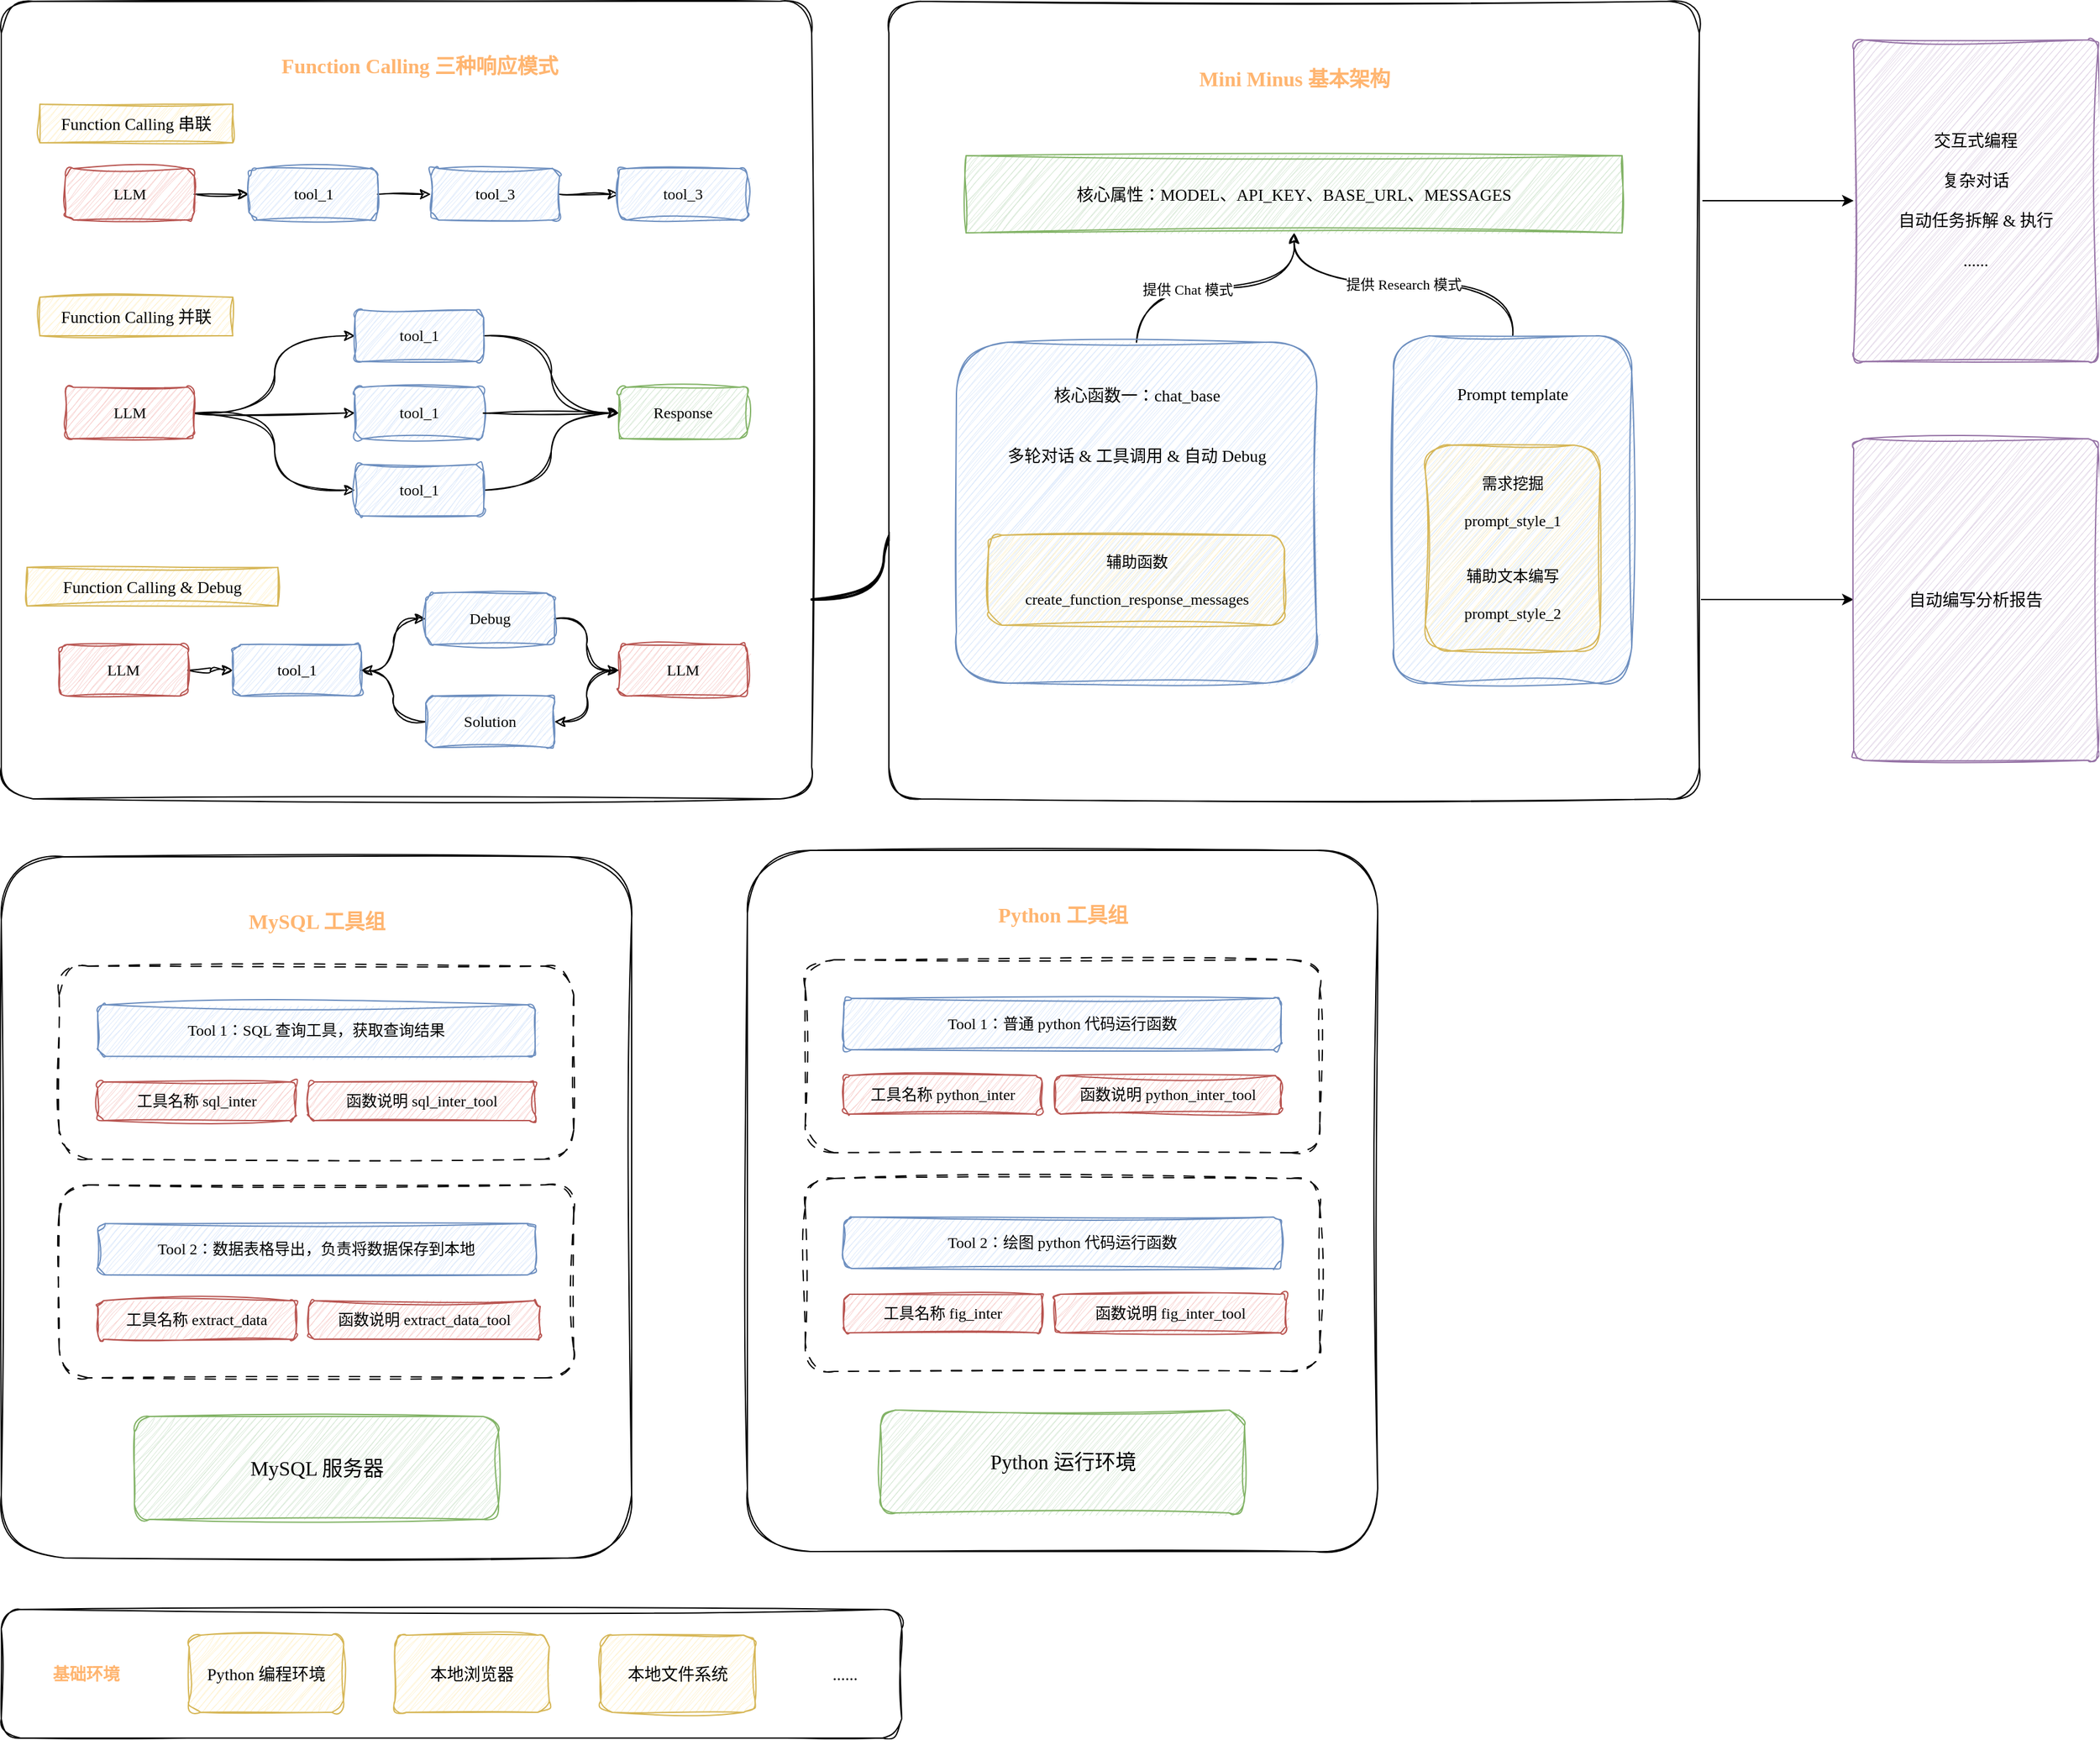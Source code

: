 <mxfile version="26.2.10">
  <diagram name="第 1 页" id="suB4warGQV20kbHiYEps">
    <mxGraphModel dx="1236" dy="771" grid="1" gridSize="10" guides="1" tooltips="1" connect="1" arrows="1" fold="1" page="1" pageScale="1" pageWidth="827" pageHeight="1169" math="0" shadow="0">
      <root>
        <mxCell id="0" />
        <mxCell id="1" parent="0" />
        <mxCell id="6bVg7uPTFIk4U3r5YO_5-1" value="" style="rounded=1;whiteSpace=wrap;html=1;sketch=1;curveFitting=1;jiggle=2;fontFamily=Comic Sans MS;fontSize=13;" vertex="1" parent="1">
          <mxGeometry x="80" y="1340" width="700" height="100" as="geometry" />
        </mxCell>
        <mxCell id="6bVg7uPTFIk4U3r5YO_5-2" value="Python 编程环境" style="rounded=1;whiteSpace=wrap;html=1;sketch=1;curveFitting=1;jiggle=2;fillColor=#fff2cc;strokeColor=#d6b656;fontFamily=Comic Sans MS;fontSize=13;" vertex="1" parent="1">
          <mxGeometry x="226" y="1360" width="120" height="60" as="geometry" />
        </mxCell>
        <mxCell id="6bVg7uPTFIk4U3r5YO_5-3" value="基础环境" style="text;html=1;align=center;verticalAlign=middle;whiteSpace=wrap;rounded=0;sketch=1;curveFitting=1;jiggle=2;fontFamily=Comic Sans MS;fontSize=13;fontColor=#FFB570;fontStyle=1" vertex="1" parent="1">
          <mxGeometry x="116" y="1375" width="60" height="30" as="geometry" />
        </mxCell>
        <mxCell id="6bVg7uPTFIk4U3r5YO_5-4" value="本地浏览器" style="rounded=1;whiteSpace=wrap;html=1;sketch=1;curveFitting=1;jiggle=2;fillColor=#fff2cc;strokeColor=#d6b656;fontFamily=Comic Sans MS;fontSize=13;" vertex="1" parent="1">
          <mxGeometry x="386" y="1360" width="120" height="60" as="geometry" />
        </mxCell>
        <mxCell id="6bVg7uPTFIk4U3r5YO_5-5" value="本地文件系统" style="rounded=1;whiteSpace=wrap;html=1;sketch=1;curveFitting=1;jiggle=2;fillColor=#fff2cc;strokeColor=#d6b656;fontFamily=Comic Sans MS;fontSize=13;" vertex="1" parent="1">
          <mxGeometry x="546" y="1360" width="120" height="60" as="geometry" />
        </mxCell>
        <mxCell id="6bVg7uPTFIk4U3r5YO_5-6" value="......" style="text;html=1;align=center;verticalAlign=middle;whiteSpace=wrap;rounded=0;sketch=1;curveFitting=1;jiggle=2;fontFamily=Comic Sans MS;fontSize=13;" vertex="1" parent="1">
          <mxGeometry x="706" y="1375" width="60" height="30" as="geometry" />
        </mxCell>
        <mxCell id="6bVg7uPTFIk4U3r5YO_5-105" style="edgeStyle=orthogonalEdgeStyle;rounded=0;orthogonalLoop=1;jettySize=auto;html=1;exitX=1;exitY=0.25;exitDx=0;exitDy=0;curved=1;" edge="1" parent="1" source="6bVg7uPTFIk4U3r5YO_5-49" target="6bVg7uPTFIk4U3r5YO_5-103">
          <mxGeometry relative="1" as="geometry" />
        </mxCell>
        <mxCell id="6bVg7uPTFIk4U3r5YO_5-107" style="edgeStyle=orthogonalEdgeStyle;rounded=0;orthogonalLoop=1;jettySize=auto;html=1;exitX=1;exitY=0.75;exitDx=0;exitDy=0;curved=1;" edge="1" parent="1" source="6bVg7uPTFIk4U3r5YO_5-49" target="6bVg7uPTFIk4U3r5YO_5-106">
          <mxGeometry relative="1" as="geometry" />
        </mxCell>
        <mxCell id="6bVg7uPTFIk4U3r5YO_5-50" value="" style="group" vertex="1" connectable="0" parent="1">
          <mxGeometry x="80" y="90" width="630" height="620" as="geometry" />
        </mxCell>
        <mxCell id="6bVg7uPTFIk4U3r5YO_5-7" value="" style="rounded=1;whiteSpace=wrap;html=1;arcSize=4;fontFamily=Comic Sans MS;sketch=1;curveFitting=1;jiggle=2;" vertex="1" parent="6bVg7uPTFIk4U3r5YO_5-50">
          <mxGeometry width="630" height="620" as="geometry" />
        </mxCell>
        <mxCell id="6bVg7uPTFIk4U3r5YO_5-8" value="Function Calling 三种响应模式" style="text;html=1;align=center;verticalAlign=middle;whiteSpace=wrap;rounded=0;fontSize=16;fontFamily=Comic Sans MS;fontColor=#FFB570;fontStyle=1" vertex="1" parent="6bVg7uPTFIk4U3r5YO_5-50">
          <mxGeometry x="194.5" y="30" width="261" height="40" as="geometry" />
        </mxCell>
        <mxCell id="6bVg7uPTFIk4U3r5YO_5-12" value="" style="edgeStyle=orthogonalEdgeStyle;rounded=0;orthogonalLoop=1;jettySize=auto;html=1;fontFamily=Comic Sans MS;sketch=1;curveFitting=1;jiggle=2;" edge="1" parent="6bVg7uPTFIk4U3r5YO_5-50" source="6bVg7uPTFIk4U3r5YO_5-9" target="6bVg7uPTFIk4U3r5YO_5-10">
          <mxGeometry relative="1" as="geometry" />
        </mxCell>
        <mxCell id="6bVg7uPTFIk4U3r5YO_5-9" value="LLM" style="rounded=1;whiteSpace=wrap;html=1;fillColor=#f8cecc;strokeColor=#b85450;fontFamily=Comic Sans MS;sketch=1;curveFitting=1;jiggle=2;" vertex="1" parent="6bVg7uPTFIk4U3r5YO_5-50">
          <mxGeometry x="50" y="130" width="100" height="40" as="geometry" />
        </mxCell>
        <mxCell id="6bVg7uPTFIk4U3r5YO_5-13" value="" style="edgeStyle=orthogonalEdgeStyle;rounded=0;orthogonalLoop=1;jettySize=auto;html=1;fontFamily=Comic Sans MS;sketch=1;curveFitting=1;jiggle=2;" edge="1" parent="6bVg7uPTFIk4U3r5YO_5-50" source="6bVg7uPTFIk4U3r5YO_5-10" target="6bVg7uPTFIk4U3r5YO_5-11">
          <mxGeometry relative="1" as="geometry" />
        </mxCell>
        <mxCell id="6bVg7uPTFIk4U3r5YO_5-10" value="tool_1" style="rounded=1;whiteSpace=wrap;html=1;fillColor=#dae8fc;strokeColor=#6c8ebf;fontFamily=Comic Sans MS;sketch=1;curveFitting=1;jiggle=2;" vertex="1" parent="6bVg7uPTFIk4U3r5YO_5-50">
          <mxGeometry x="192.5" y="130" width="100" height="40" as="geometry" />
        </mxCell>
        <mxCell id="6bVg7uPTFIk4U3r5YO_5-15" value="" style="edgeStyle=orthogonalEdgeStyle;rounded=0;orthogonalLoop=1;jettySize=auto;html=1;fontFamily=Comic Sans MS;sketch=1;curveFitting=1;jiggle=2;" edge="1" parent="6bVg7uPTFIk4U3r5YO_5-50" source="6bVg7uPTFIk4U3r5YO_5-11" target="6bVg7uPTFIk4U3r5YO_5-14">
          <mxGeometry relative="1" as="geometry" />
        </mxCell>
        <mxCell id="6bVg7uPTFIk4U3r5YO_5-11" value="tool_3" style="rounded=1;whiteSpace=wrap;html=1;fillColor=#dae8fc;strokeColor=#6c8ebf;fontFamily=Comic Sans MS;sketch=1;curveFitting=1;jiggle=2;" vertex="1" parent="6bVg7uPTFIk4U3r5YO_5-50">
          <mxGeometry x="334" y="130" width="100" height="40" as="geometry" />
        </mxCell>
        <mxCell id="6bVg7uPTFIk4U3r5YO_5-14" value="tool_3" style="rounded=1;whiteSpace=wrap;html=1;fillColor=#dae8fc;strokeColor=#6c8ebf;fontFamily=Comic Sans MS;sketch=1;curveFitting=1;jiggle=2;" vertex="1" parent="6bVg7uPTFIk4U3r5YO_5-50">
          <mxGeometry x="480" y="130" width="100" height="40" as="geometry" />
        </mxCell>
        <mxCell id="6bVg7uPTFIk4U3r5YO_5-16" value="Function Calling 串联" style="text;html=1;align=center;verticalAlign=middle;whiteSpace=wrap;rounded=0;fontSize=13;fontFamily=Comic Sans MS;fillColor=#fff2cc;strokeColor=#d6b656;glass=0;sketch=1;curveFitting=1;jiggle=2;" vertex="1" parent="6bVg7uPTFIk4U3r5YO_5-50">
          <mxGeometry x="30" y="80" width="150" height="30" as="geometry" />
        </mxCell>
        <mxCell id="6bVg7uPTFIk4U3r5YO_5-22" style="rounded=0;orthogonalLoop=1;jettySize=auto;html=1;entryX=0;entryY=0.5;entryDx=0;entryDy=0;exitX=1;exitY=0.5;exitDx=0;exitDy=0;edgeStyle=orthogonalEdgeStyle;curved=1;sketch=1;curveFitting=1;jiggle=2;" edge="1" parent="6bVg7uPTFIk4U3r5YO_5-50" source="6bVg7uPTFIk4U3r5YO_5-17" target="6bVg7uPTFIk4U3r5YO_5-19">
          <mxGeometry relative="1" as="geometry" />
        </mxCell>
        <mxCell id="6bVg7uPTFIk4U3r5YO_5-24" style="rounded=0;orthogonalLoop=1;jettySize=auto;html=1;entryX=0;entryY=0.5;entryDx=0;entryDy=0;edgeStyle=orthogonalEdgeStyle;curved=1;sketch=1;curveFitting=1;jiggle=2;" edge="1" parent="6bVg7uPTFIk4U3r5YO_5-50" source="6bVg7uPTFIk4U3r5YO_5-17" target="6bVg7uPTFIk4U3r5YO_5-20">
          <mxGeometry relative="1" as="geometry" />
        </mxCell>
        <mxCell id="6bVg7uPTFIk4U3r5YO_5-25" style="rounded=0;orthogonalLoop=1;jettySize=auto;html=1;exitX=1;exitY=0.5;exitDx=0;exitDy=0;entryX=0;entryY=0.5;entryDx=0;entryDy=0;edgeStyle=orthogonalEdgeStyle;curved=1;sketch=1;curveFitting=1;jiggle=2;" edge="1" parent="6bVg7uPTFIk4U3r5YO_5-50" source="6bVg7uPTFIk4U3r5YO_5-17" target="6bVg7uPTFIk4U3r5YO_5-21">
          <mxGeometry relative="1" as="geometry" />
        </mxCell>
        <mxCell id="6bVg7uPTFIk4U3r5YO_5-17" value="LLM" style="rounded=1;whiteSpace=wrap;html=1;fillColor=#f8cecc;strokeColor=#b85450;fontFamily=Comic Sans MS;sketch=1;curveFitting=1;jiggle=2;" vertex="1" parent="6bVg7uPTFIk4U3r5YO_5-50">
          <mxGeometry x="50" y="300" width="100" height="40" as="geometry" />
        </mxCell>
        <mxCell id="6bVg7uPTFIk4U3r5YO_5-18" value="Function Calling 并联" style="text;html=1;align=center;verticalAlign=middle;whiteSpace=wrap;rounded=0;fontSize=13;fontFamily=Comic Sans MS;fillColor=#fff2cc;strokeColor=#d6b656;sketch=1;curveFitting=1;jiggle=2;" vertex="1" parent="6bVg7uPTFIk4U3r5YO_5-50">
          <mxGeometry x="30" y="230" width="150" height="30" as="geometry" />
        </mxCell>
        <mxCell id="6bVg7uPTFIk4U3r5YO_5-31" style="edgeStyle=orthogonalEdgeStyle;rounded=0;orthogonalLoop=1;jettySize=auto;html=1;entryX=0;entryY=0.5;entryDx=0;entryDy=0;curved=1;sketch=1;curveFitting=1;jiggle=2;" edge="1" parent="6bVg7uPTFIk4U3r5YO_5-50" source="6bVg7uPTFIk4U3r5YO_5-19" target="6bVg7uPTFIk4U3r5YO_5-28">
          <mxGeometry relative="1" as="geometry" />
        </mxCell>
        <mxCell id="6bVg7uPTFIk4U3r5YO_5-19" value="tool_1" style="rounded=1;whiteSpace=wrap;html=1;fillColor=#dae8fc;strokeColor=#6c8ebf;fontFamily=Comic Sans MS;sketch=1;curveFitting=1;jiggle=2;" vertex="1" parent="6bVg7uPTFIk4U3r5YO_5-50">
          <mxGeometry x="275" y="240" width="100" height="40" as="geometry" />
        </mxCell>
        <mxCell id="6bVg7uPTFIk4U3r5YO_5-20" value="tool_1" style="rounded=1;whiteSpace=wrap;html=1;fillColor=#dae8fc;strokeColor=#6c8ebf;fontFamily=Comic Sans MS;sketch=1;curveFitting=1;jiggle=2;" vertex="1" parent="6bVg7uPTFIk4U3r5YO_5-50">
          <mxGeometry x="275" y="300" width="100" height="40" as="geometry" />
        </mxCell>
        <mxCell id="6bVg7uPTFIk4U3r5YO_5-33" style="edgeStyle=orthogonalEdgeStyle;rounded=0;orthogonalLoop=1;jettySize=auto;html=1;exitX=1;exitY=0.5;exitDx=0;exitDy=0;entryX=0;entryY=0.5;entryDx=0;entryDy=0;curved=1;sketch=1;curveFitting=1;jiggle=2;" edge="1" parent="6bVg7uPTFIk4U3r5YO_5-50" source="6bVg7uPTFIk4U3r5YO_5-21" target="6bVg7uPTFIk4U3r5YO_5-28">
          <mxGeometry relative="1" as="geometry" />
        </mxCell>
        <mxCell id="6bVg7uPTFIk4U3r5YO_5-21" value="tool_1" style="rounded=1;whiteSpace=wrap;html=1;fillColor=#dae8fc;strokeColor=#6c8ebf;fontFamily=Comic Sans MS;sketch=1;curveFitting=1;jiggle=2;" vertex="1" parent="6bVg7uPTFIk4U3r5YO_5-50">
          <mxGeometry x="275" y="360" width="100" height="40" as="geometry" />
        </mxCell>
        <mxCell id="6bVg7uPTFIk4U3r5YO_5-34" value="" style="edgeStyle=orthogonalEdgeStyle;rounded=0;orthogonalLoop=1;jettySize=auto;html=1;curved=1;sketch=1;curveFitting=1;jiggle=2;" edge="1" parent="6bVg7uPTFIk4U3r5YO_5-50" source="6bVg7uPTFIk4U3r5YO_5-20" target="6bVg7uPTFIk4U3r5YO_5-28">
          <mxGeometry relative="1" as="geometry">
            <mxPoint x="520" y="320" as="targetPoint" />
            <mxPoint x="330" y="320" as="sourcePoint" />
          </mxGeometry>
        </mxCell>
        <mxCell id="6bVg7uPTFIk4U3r5YO_5-28" value="Response" style="rounded=1;whiteSpace=wrap;html=1;fillColor=#d5e8d4;strokeColor=#82b366;fontFamily=Comic Sans MS;sketch=1;curveFitting=1;jiggle=2;" vertex="1" parent="6bVg7uPTFIk4U3r5YO_5-50">
          <mxGeometry x="480" y="300" width="100" height="40" as="geometry" />
        </mxCell>
        <mxCell id="6bVg7uPTFIk4U3r5YO_5-41" value="" style="edgeStyle=orthogonalEdgeStyle;rounded=0;orthogonalLoop=1;jettySize=auto;html=1;sketch=1;curveFitting=1;jiggle=2;curved=1;" edge="1" parent="6bVg7uPTFIk4U3r5YO_5-50" source="6bVg7uPTFIk4U3r5YO_5-35" target="6bVg7uPTFIk4U3r5YO_5-37">
          <mxGeometry relative="1" as="geometry" />
        </mxCell>
        <mxCell id="6bVg7uPTFIk4U3r5YO_5-35" value="LLM" style="rounded=1;whiteSpace=wrap;html=1;fillColor=#f8cecc;strokeColor=#b85450;fontFamily=Comic Sans MS;sketch=1;curveFitting=1;jiggle=2;" vertex="1" parent="6bVg7uPTFIk4U3r5YO_5-50">
          <mxGeometry x="45" y="500" width="100" height="40" as="geometry" />
        </mxCell>
        <mxCell id="6bVg7uPTFIk4U3r5YO_5-36" value="Function Calling &amp;amp; Debug" style="text;html=1;align=center;verticalAlign=middle;whiteSpace=wrap;rounded=0;fontSize=13;fontFamily=Comic Sans MS;fillColor=#fff2cc;strokeColor=#d6b656;sketch=1;curveFitting=1;jiggle=2;" vertex="1" parent="6bVg7uPTFIk4U3r5YO_5-50">
          <mxGeometry x="20" y="440" width="195" height="30" as="geometry" />
        </mxCell>
        <mxCell id="6bVg7uPTFIk4U3r5YO_5-42" style="edgeStyle=orthogonalEdgeStyle;rounded=0;orthogonalLoop=1;jettySize=auto;html=1;entryX=0;entryY=0.5;entryDx=0;entryDy=0;sketch=1;curveFitting=1;jiggle=2;curved=1;" edge="1" parent="6bVg7uPTFIk4U3r5YO_5-50" source="6bVg7uPTFIk4U3r5YO_5-37" target="6bVg7uPTFIk4U3r5YO_5-38">
          <mxGeometry relative="1" as="geometry" />
        </mxCell>
        <mxCell id="6bVg7uPTFIk4U3r5YO_5-37" value="tool_1" style="rounded=1;whiteSpace=wrap;html=1;fillColor=#dae8fc;strokeColor=#6c8ebf;fontFamily=Comic Sans MS;sketch=1;curveFitting=1;jiggle=2;" vertex="1" parent="6bVg7uPTFIk4U3r5YO_5-50">
          <mxGeometry x="180" y="500" width="100" height="40" as="geometry" />
        </mxCell>
        <mxCell id="6bVg7uPTFIk4U3r5YO_5-45" style="edgeStyle=orthogonalEdgeStyle;rounded=0;orthogonalLoop=1;jettySize=auto;html=1;entryX=0;entryY=0.5;entryDx=0;entryDy=0;sketch=1;curveFitting=1;jiggle=2;curved=1;" edge="1" parent="6bVg7uPTFIk4U3r5YO_5-50" source="6bVg7uPTFIk4U3r5YO_5-38" target="6bVg7uPTFIk4U3r5YO_5-40">
          <mxGeometry relative="1" as="geometry" />
        </mxCell>
        <mxCell id="6bVg7uPTFIk4U3r5YO_5-38" value="Debug" style="rounded=1;whiteSpace=wrap;html=1;fillColor=#dae8fc;strokeColor=#6c8ebf;fontFamily=Comic Sans MS;sketch=1;curveFitting=1;jiggle=2;" vertex="1" parent="6bVg7uPTFIk4U3r5YO_5-50">
          <mxGeometry x="330" y="460" width="100" height="40" as="geometry" />
        </mxCell>
        <mxCell id="6bVg7uPTFIk4U3r5YO_5-47" style="edgeStyle=orthogonalEdgeStyle;rounded=0;orthogonalLoop=1;jettySize=auto;html=1;entryX=1;entryY=0.5;entryDx=0;entryDy=0;sketch=1;curveFitting=1;jiggle=2;curved=1;" edge="1" parent="6bVg7uPTFIk4U3r5YO_5-50" source="6bVg7uPTFIk4U3r5YO_5-39" target="6bVg7uPTFIk4U3r5YO_5-37">
          <mxGeometry relative="1" as="geometry" />
        </mxCell>
        <mxCell id="6bVg7uPTFIk4U3r5YO_5-39" value="Solution" style="rounded=1;whiteSpace=wrap;html=1;fillColor=#dae8fc;strokeColor=#6c8ebf;fontFamily=Comic Sans MS;sketch=1;curveFitting=1;jiggle=2;" vertex="1" parent="6bVg7uPTFIk4U3r5YO_5-50">
          <mxGeometry x="330" y="540" width="100" height="40" as="geometry" />
        </mxCell>
        <mxCell id="6bVg7uPTFIk4U3r5YO_5-46" style="edgeStyle=orthogonalEdgeStyle;rounded=0;orthogonalLoop=1;jettySize=auto;html=1;exitX=0;exitY=0.5;exitDx=0;exitDy=0;sketch=1;curveFitting=1;jiggle=2;curved=1;" edge="1" parent="6bVg7uPTFIk4U3r5YO_5-50" source="6bVg7uPTFIk4U3r5YO_5-40" target="6bVg7uPTFIk4U3r5YO_5-39">
          <mxGeometry relative="1" as="geometry" />
        </mxCell>
        <mxCell id="6bVg7uPTFIk4U3r5YO_5-40" value="LLM" style="rounded=1;whiteSpace=wrap;html=1;fillColor=#f8cecc;strokeColor=#b85450;fontFamily=Comic Sans MS;sketch=1;curveFitting=1;jiggle=2;" vertex="1" parent="6bVg7uPTFIk4U3r5YO_5-50">
          <mxGeometry x="480" y="500" width="100" height="40" as="geometry" />
        </mxCell>
        <mxCell id="6bVg7uPTFIk4U3r5YO_5-102" style="edgeStyle=orthogonalEdgeStyle;rounded=0;orthogonalLoop=1;jettySize=auto;html=1;exitX=1;exitY=0.75;exitDx=0;exitDy=0;entryX=0;entryY=0.5;entryDx=0;entryDy=0;curved=1;sketch=1;curveFitting=1;jiggle=2;strokeWidth=2;" edge="1" parent="1" source="6bVg7uPTFIk4U3r5YO_5-7" target="6bVg7uPTFIk4U3r5YO_5-87">
          <mxGeometry relative="1" as="geometry" />
        </mxCell>
        <mxCell id="6bVg7uPTFIk4U3r5YO_5-103" value="&lt;font style=&quot;font-size: 13px;&quot; face=&quot;Comic Sans MS&quot;&gt;交互式编程&lt;/font&gt;&lt;div&gt;&lt;font style=&quot;font-size: 13px;&quot; face=&quot;Comic Sans MS&quot;&gt;&lt;br&gt;&lt;/font&gt;&lt;/div&gt;&lt;div&gt;&lt;font style=&quot;font-size: 13px;&quot; face=&quot;Comic Sans MS&quot;&gt;复杂对话&lt;/font&gt;&lt;/div&gt;&lt;div&gt;&lt;font style=&quot;font-size: 13px;&quot; face=&quot;Comic Sans MS&quot;&gt;&lt;br&gt;&lt;/font&gt;&lt;/div&gt;&lt;div&gt;&lt;font style=&quot;font-size: 13px;&quot; face=&quot;Comic Sans MS&quot;&gt;自动任务拆解 &amp;amp; 执行&lt;/font&gt;&lt;/div&gt;&lt;div&gt;&lt;font style=&quot;font-size: 13px;&quot; face=&quot;Comic Sans MS&quot;&gt;&lt;br&gt;&lt;/font&gt;&lt;/div&gt;&lt;div&gt;&lt;font style=&quot;font-size: 13px;&quot; face=&quot;Comic Sans MS&quot;&gt;......&lt;/font&gt;&lt;/div&gt;" style="rounded=1;whiteSpace=wrap;html=1;arcSize=4;fontFamily=Comic Sans MS;sketch=1;curveFitting=1;jiggle=2;fillColor=#e1d5e7;strokeColor=#9673a6;" vertex="1" parent="1">
          <mxGeometry x="1520" y="120" width="190" height="250" as="geometry" />
        </mxCell>
        <mxCell id="6bVg7uPTFIk4U3r5YO_5-106" value="&lt;font size=&quot;2&quot;&gt;自动编写分析报告&lt;/font&gt;" style="rounded=1;whiteSpace=wrap;html=1;arcSize=4;fontFamily=Comic Sans MS;sketch=1;curveFitting=1;jiggle=2;fillColor=#e1d5e7;strokeColor=#9673a6;" vertex="1" parent="1">
          <mxGeometry x="1520" y="430" width="190" height="250" as="geometry" />
        </mxCell>
        <mxCell id="6bVg7uPTFIk4U3r5YO_5-108" value="" style="group" vertex="1" connectable="0" parent="1">
          <mxGeometry x="770" y="90" width="630" height="620" as="geometry" />
        </mxCell>
        <mxCell id="6bVg7uPTFIk4U3r5YO_5-49" value="" style="rounded=1;whiteSpace=wrap;html=1;arcSize=4;fontFamily=Comic Sans MS;sketch=1;curveFitting=1;jiggle=2;" vertex="1" parent="6bVg7uPTFIk4U3r5YO_5-108">
          <mxGeometry width="630" height="620" as="geometry" />
        </mxCell>
        <mxCell id="6bVg7uPTFIk4U3r5YO_5-85" value="Mini Minus 基本架构" style="text;html=1;align=center;verticalAlign=middle;whiteSpace=wrap;rounded=0;fontSize=16;fontFamily=Comic Sans MS;fontColor=#FFB570;fontStyle=1" vertex="1" parent="6bVg7uPTFIk4U3r5YO_5-108">
          <mxGeometry x="184.5" y="40" width="261" height="40" as="geometry" />
        </mxCell>
        <mxCell id="6bVg7uPTFIk4U3r5YO_5-86" value="&lt;font face=&quot;Comic Sans MS&quot;&gt;核心属性：MODEL、API_KEY、BASE_URL、MESSAGES&lt;/font&gt;" style="text;html=1;align=center;verticalAlign=middle;whiteSpace=wrap;rounded=0;fillColor=#d5e8d4;strokeColor=#82b366;sketch=1;curveFitting=1;jiggle=2;fontSize=13;" vertex="1" parent="6bVg7uPTFIk4U3r5YO_5-108">
          <mxGeometry x="60" y="120" width="510" height="60" as="geometry" />
        </mxCell>
        <mxCell id="6bVg7uPTFIk4U3r5YO_5-98" style="edgeStyle=orthogonalEdgeStyle;rounded=0;orthogonalLoop=1;jettySize=auto;html=1;exitX=0.5;exitY=0;exitDx=0;exitDy=0;entryX=0.5;entryY=1;entryDx=0;entryDy=0;curved=1;sketch=1;curveFitting=1;jiggle=2;flowAnimation=0;" edge="1" parent="6bVg7uPTFIk4U3r5YO_5-108" source="6bVg7uPTFIk4U3r5YO_5-87" target="6bVg7uPTFIk4U3r5YO_5-86">
          <mxGeometry relative="1" as="geometry" />
        </mxCell>
        <mxCell id="6bVg7uPTFIk4U3r5YO_5-101" value="&lt;font face=&quot;Comic Sans MS&quot;&gt;提供 Chat 模式&lt;/font&gt;" style="edgeLabel;html=1;align=center;verticalAlign=middle;resizable=0;points=[];" vertex="1" connectable="0" parent="6bVg7uPTFIk4U3r5YO_5-98">
          <mxGeometry x="-0.21" relative="1" as="geometry">
            <mxPoint y="1" as="offset" />
          </mxGeometry>
        </mxCell>
        <mxCell id="6bVg7uPTFIk4U3r5YO_5-87" value="" style="rounded=1;whiteSpace=wrap;html=1;sketch=1;curveFitting=1;jiggle=2;fontFamily=Comic Sans MS;fontSize=13;fillColor=#dae8fc;strokeColor=#6c8ebf;" vertex="1" parent="6bVg7uPTFIk4U3r5YO_5-108">
          <mxGeometry x="52.5" y="265" width="280" height="265" as="geometry" />
        </mxCell>
        <mxCell id="6bVg7uPTFIk4U3r5YO_5-88" value="核心函数一：chat_base&lt;div&gt;&lt;br&gt;&lt;/div&gt;&lt;div&gt;&lt;br&gt;&lt;/div&gt;&lt;div&gt;多轮对话 &amp;amp; 工具调用 &amp;amp; 自动 Debug&lt;/div&gt;" style="text;html=1;align=center;verticalAlign=middle;whiteSpace=wrap;rounded=0;sketch=1;curveFitting=1;jiggle=2;fontFamily=Comic Sans MS;fontSize=13;" vertex="1" parent="6bVg7uPTFIk4U3r5YO_5-108">
          <mxGeometry x="87.5" y="285" width="210" height="90" as="geometry" />
        </mxCell>
        <mxCell id="6bVg7uPTFIk4U3r5YO_5-89" value="辅助函数&lt;div&gt;&lt;br&gt;&lt;/div&gt;&lt;div&gt;create_function_response_messages&lt;/div&gt;" style="rounded=1;whiteSpace=wrap;html=1;fontFamily=Comic Sans MS;sketch=1;curveFitting=1;jiggle=2;fillColor=#fff2cc;strokeColor=#d6b656;" vertex="1" parent="6bVg7uPTFIk4U3r5YO_5-108">
          <mxGeometry x="77.5" y="415" width="230" height="70" as="geometry" />
        </mxCell>
        <mxCell id="6bVg7uPTFIk4U3r5YO_5-100" value="&lt;font face=&quot;Comic Sans MS&quot;&gt;提供 Research 模式&lt;/font&gt;" style="edgeStyle=orthogonalEdgeStyle;rounded=0;orthogonalLoop=1;jettySize=auto;html=1;exitX=0.5;exitY=0;exitDx=0;exitDy=0;curved=1;sketch=1;curveFitting=1;jiggle=2;flowAnimation=0;" edge="1" parent="6bVg7uPTFIk4U3r5YO_5-108" source="6bVg7uPTFIk4U3r5YO_5-90" target="6bVg7uPTFIk4U3r5YO_5-86">
          <mxGeometry relative="1" as="geometry">
            <Array as="points">
              <mxPoint x="485" y="220" />
              <mxPoint x="315" y="220" />
            </Array>
          </mxGeometry>
        </mxCell>
        <mxCell id="6bVg7uPTFIk4U3r5YO_5-90" value="" style="rounded=1;whiteSpace=wrap;html=1;sketch=1;curveFitting=1;jiggle=2;fontFamily=Comic Sans MS;fontSize=13;fillColor=#dae8fc;strokeColor=#6c8ebf;" vertex="1" parent="6bVg7uPTFIk4U3r5YO_5-108">
          <mxGeometry x="392.5" y="260" width="185" height="270" as="geometry" />
        </mxCell>
        <mxCell id="6bVg7uPTFIk4U3r5YO_5-91" value="Prompt template" style="text;html=1;align=center;verticalAlign=middle;whiteSpace=wrap;rounded=0;fontSize=13;fontFamily=Comic Sans MS;" vertex="1" parent="6bVg7uPTFIk4U3r5YO_5-108">
          <mxGeometry x="415" y="285" width="140" height="40" as="geometry" />
        </mxCell>
        <mxCell id="6bVg7uPTFIk4U3r5YO_5-92" value="需求挖掘&lt;div&gt;&lt;br&gt;&lt;/div&gt;&lt;div&gt;prompt_style_1&lt;/div&gt;&lt;div&gt;&lt;br&gt;&lt;/div&gt;&lt;div&gt;&lt;br&gt;&lt;/div&gt;&lt;div&gt;辅助文本编写&lt;/div&gt;&lt;div&gt;&lt;br&gt;&lt;/div&gt;&lt;div&gt;prompt_style_2&lt;/div&gt;" style="rounded=1;whiteSpace=wrap;html=1;fontFamily=Comic Sans MS;sketch=1;curveFitting=1;jiggle=2;fillColor=#fff2cc;strokeColor=#d6b656;" vertex="1" parent="6bVg7uPTFIk4U3r5YO_5-108">
          <mxGeometry x="417" y="345" width="136" height="160" as="geometry" />
        </mxCell>
        <mxCell id="6bVg7uPTFIk4U3r5YO_5-155" value="" style="rounded=1;whiteSpace=wrap;html=1;arcSize=10;fontFamily=Comic Sans MS;sketch=1;curveFitting=1;jiggle=2;" vertex="1" parent="1">
          <mxGeometry x="660" y="750" width="490" height="545" as="geometry" />
        </mxCell>
        <mxCell id="6bVg7uPTFIk4U3r5YO_5-156" value="Python 工具组" style="text;html=1;align=center;verticalAlign=middle;whiteSpace=wrap;rounded=0;fontSize=16;fontFamily=Comic Sans MS;fontColor=#FFB570;fontStyle=1" vertex="1" parent="1">
          <mxGeometry x="774.5" y="780" width="261" height="40" as="geometry" />
        </mxCell>
        <mxCell id="6bVg7uPTFIk4U3r5YO_5-157" value="" style="rounded=1;whiteSpace=wrap;html=1;sketch=1;curveFitting=1;jiggle=2;dashed=1;dashPattern=8 8;" vertex="1" parent="1">
          <mxGeometry x="705" y="835" width="400" height="150" as="geometry" />
        </mxCell>
        <mxCell id="6bVg7uPTFIk4U3r5YO_5-158" value="Tool 1：普通 python 代码运行函数" style="text;html=1;align=center;verticalAlign=middle;whiteSpace=wrap;rounded=1;fillColor=#dae8fc;strokeColor=#6c8ebf;sketch=1;curveFitting=1;jiggle=2;fontFamily=Comic Sans MS;" vertex="1" parent="1">
          <mxGeometry x="735" y="865" width="340" height="40" as="geometry" />
        </mxCell>
        <mxCell id="6bVg7uPTFIk4U3r5YO_5-159" value="工具名称 python_inter" style="text;html=1;align=center;verticalAlign=middle;whiteSpace=wrap;rounded=1;fillColor=#f8cecc;strokeColor=#b85450;sketch=1;curveFitting=1;jiggle=2;fontFamily=Comic Sans MS;" vertex="1" parent="1">
          <mxGeometry x="735" y="925" width="154" height="30" as="geometry" />
        </mxCell>
        <mxCell id="6bVg7uPTFIk4U3r5YO_5-160" value="函数说明 python_inter_tool" style="text;html=1;align=center;verticalAlign=middle;whiteSpace=wrap;rounded=1;fillColor=#f8cecc;strokeColor=#b85450;sketch=1;curveFitting=1;jiggle=2;fontFamily=Comic Sans MS;" vertex="1" parent="1">
          <mxGeometry x="899" y="925" width="176" height="30" as="geometry" />
        </mxCell>
        <mxCell id="6bVg7uPTFIk4U3r5YO_5-161" value="" style="rounded=1;whiteSpace=wrap;html=1;sketch=1;curveFitting=1;jiggle=2;dashed=1;dashPattern=8 8;" vertex="1" parent="1">
          <mxGeometry x="705" y="1005" width="400" height="150" as="geometry" />
        </mxCell>
        <mxCell id="6bVg7uPTFIk4U3r5YO_5-162" value="Tool 2：绘图 python 代码运行函数" style="text;html=1;align=center;verticalAlign=middle;whiteSpace=wrap;rounded=1;fillColor=#dae8fc;strokeColor=#6c8ebf;sketch=1;curveFitting=1;jiggle=2;fontFamily=Comic Sans MS;" vertex="1" parent="1">
          <mxGeometry x="735" y="1035" width="340" height="40" as="geometry" />
        </mxCell>
        <mxCell id="6bVg7uPTFIk4U3r5YO_5-163" value="工具名称 fig_inter" style="text;html=1;align=center;verticalAlign=middle;whiteSpace=wrap;rounded=1;fillColor=#f8cecc;strokeColor=#b85450;sketch=1;curveFitting=1;jiggle=2;fontFamily=Comic Sans MS;" vertex="1" parent="1">
          <mxGeometry x="735" y="1095" width="154" height="30" as="geometry" />
        </mxCell>
        <mxCell id="6bVg7uPTFIk4U3r5YO_5-164" value="函数说明 fig_inter_tool" style="text;html=1;align=center;verticalAlign=middle;whiteSpace=wrap;rounded=1;fillColor=#f8cecc;strokeColor=#b85450;sketch=1;curveFitting=1;jiggle=2;fontFamily=Comic Sans MS;" vertex="1" parent="1">
          <mxGeometry x="899" y="1095" width="180" height="30" as="geometry" />
        </mxCell>
        <mxCell id="6bVg7uPTFIk4U3r5YO_5-165" value="&lt;font style=&quot;font-size: 16px;&quot;&gt;Python 运行环境&lt;/font&gt;" style="rounded=1;whiteSpace=wrap;html=1;sketch=1;curveFitting=1;jiggle=2;fillColor=#d5e8d4;strokeColor=#82b366;fontFamily=Comic Sans MS;" vertex="1" parent="1">
          <mxGeometry x="763.5" y="1185" width="283" height="80" as="geometry" />
        </mxCell>
        <mxCell id="6bVg7uPTFIk4U3r5YO_5-166" value="" style="group" vertex="1" connectable="0" parent="1">
          <mxGeometry x="80" y="755" width="490" height="545" as="geometry" />
        </mxCell>
        <mxCell id="6bVg7uPTFIk4U3r5YO_5-143" value="" style="rounded=1;whiteSpace=wrap;html=1;arcSize=10;fontFamily=Comic Sans MS;sketch=1;curveFitting=1;jiggle=2;" vertex="1" parent="6bVg7uPTFIk4U3r5YO_5-166">
          <mxGeometry width="490" height="545" as="geometry" />
        </mxCell>
        <mxCell id="6bVg7uPTFIk4U3r5YO_5-144" value="MySQL 工具组" style="text;html=1;align=center;verticalAlign=middle;whiteSpace=wrap;rounded=0;fontSize=16;fontFamily=Comic Sans MS;fontColor=#FFB570;fontStyle=1" vertex="1" parent="6bVg7uPTFIk4U3r5YO_5-166">
          <mxGeometry x="114.5" y="30" width="261" height="40" as="geometry" />
        </mxCell>
        <mxCell id="6bVg7uPTFIk4U3r5YO_5-145" value="" style="rounded=1;whiteSpace=wrap;html=1;sketch=1;curveFitting=1;jiggle=2;dashed=1;dashPattern=8 8;" vertex="1" parent="6bVg7uPTFIk4U3r5YO_5-166">
          <mxGeometry x="45" y="85" width="400" height="150" as="geometry" />
        </mxCell>
        <mxCell id="6bVg7uPTFIk4U3r5YO_5-147" value="Tool 1：SQL 查询工具，获取查询结果" style="text;html=1;align=center;verticalAlign=middle;whiteSpace=wrap;rounded=1;fillColor=#dae8fc;strokeColor=#6c8ebf;sketch=1;curveFitting=1;jiggle=2;fontFamily=Comic Sans MS;" vertex="1" parent="6bVg7uPTFIk4U3r5YO_5-166">
          <mxGeometry x="75" y="115" width="340" height="40" as="geometry" />
        </mxCell>
        <mxCell id="6bVg7uPTFIk4U3r5YO_5-148" value="工具名称 sql_inter" style="text;html=1;align=center;verticalAlign=middle;whiteSpace=wrap;rounded=1;fillColor=#f8cecc;strokeColor=#b85450;sketch=1;curveFitting=1;jiggle=2;fontFamily=Comic Sans MS;" vertex="1" parent="6bVg7uPTFIk4U3r5YO_5-166">
          <mxGeometry x="75" y="175" width="154" height="30" as="geometry" />
        </mxCell>
        <mxCell id="6bVg7uPTFIk4U3r5YO_5-149" value="函数说明 sql_inter_tool" style="text;html=1;align=center;verticalAlign=middle;whiteSpace=wrap;rounded=1;fillColor=#f8cecc;strokeColor=#b85450;sketch=1;curveFitting=1;jiggle=2;fontFamily=Comic Sans MS;" vertex="1" parent="6bVg7uPTFIk4U3r5YO_5-166">
          <mxGeometry x="239" y="175" width="176" height="30" as="geometry" />
        </mxCell>
        <mxCell id="6bVg7uPTFIk4U3r5YO_5-150" value="" style="rounded=1;whiteSpace=wrap;html=1;sketch=1;curveFitting=1;jiggle=2;dashed=1;dashPattern=8 8;" vertex="1" parent="6bVg7uPTFIk4U3r5YO_5-166">
          <mxGeometry x="45" y="255" width="400" height="150" as="geometry" />
        </mxCell>
        <mxCell id="6bVg7uPTFIk4U3r5YO_5-151" value="Tool 2：数据表格导出，负责将数据保存到本地" style="text;html=1;align=center;verticalAlign=middle;whiteSpace=wrap;rounded=1;fillColor=#dae8fc;strokeColor=#6c8ebf;sketch=1;curveFitting=1;jiggle=2;fontFamily=Comic Sans MS;" vertex="1" parent="6bVg7uPTFIk4U3r5YO_5-166">
          <mxGeometry x="75" y="285" width="340" height="40" as="geometry" />
        </mxCell>
        <mxCell id="6bVg7uPTFIk4U3r5YO_5-152" value="工具名称 extract_data" style="text;html=1;align=center;verticalAlign=middle;whiteSpace=wrap;rounded=1;fillColor=#f8cecc;strokeColor=#b85450;sketch=1;curveFitting=1;jiggle=2;fontFamily=Comic Sans MS;" vertex="1" parent="6bVg7uPTFIk4U3r5YO_5-166">
          <mxGeometry x="75" y="345" width="154" height="30" as="geometry" />
        </mxCell>
        <mxCell id="6bVg7uPTFIk4U3r5YO_5-153" value="函数说明 extract_data_tool" style="text;html=1;align=center;verticalAlign=middle;whiteSpace=wrap;rounded=1;fillColor=#f8cecc;strokeColor=#b85450;sketch=1;curveFitting=1;jiggle=2;fontFamily=Comic Sans MS;" vertex="1" parent="6bVg7uPTFIk4U3r5YO_5-166">
          <mxGeometry x="239" y="345" width="180" height="30" as="geometry" />
        </mxCell>
        <mxCell id="6bVg7uPTFIk4U3r5YO_5-154" value="&lt;font style=&quot;font-size: 16px;&quot;&gt;MySQL 服务器&lt;/font&gt;" style="rounded=1;whiteSpace=wrap;html=1;sketch=1;curveFitting=1;jiggle=2;fillColor=#d5e8d4;strokeColor=#82b366;fontFamily=Comic Sans MS;" vertex="1" parent="6bVg7uPTFIk4U3r5YO_5-166">
          <mxGeometry x="103.5" y="435" width="283" height="80" as="geometry" />
        </mxCell>
      </root>
    </mxGraphModel>
  </diagram>
</mxfile>
